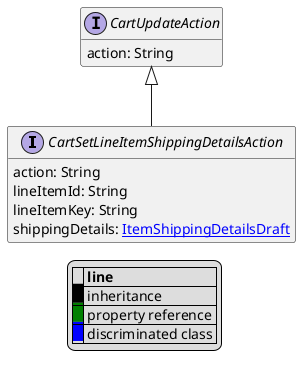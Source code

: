 @startuml

hide empty fields
hide empty methods
legend
|= |= line |
|<back:black>   </back>| inheritance |
|<back:green>   </back>| property reference |
|<back:blue>   </back>| discriminated class |
endlegend
interface CartSetLineItemShippingDetailsAction [[CartSetLineItemShippingDetailsAction.svg]] extends CartUpdateAction {
    action: String
    lineItemId: String
    lineItemKey: String
    shippingDetails: [[ItemShippingDetailsDraft.svg ItemShippingDetailsDraft]]
}
interface CartUpdateAction [[CartUpdateAction.svg]]  {
    action: String
}





@enduml
